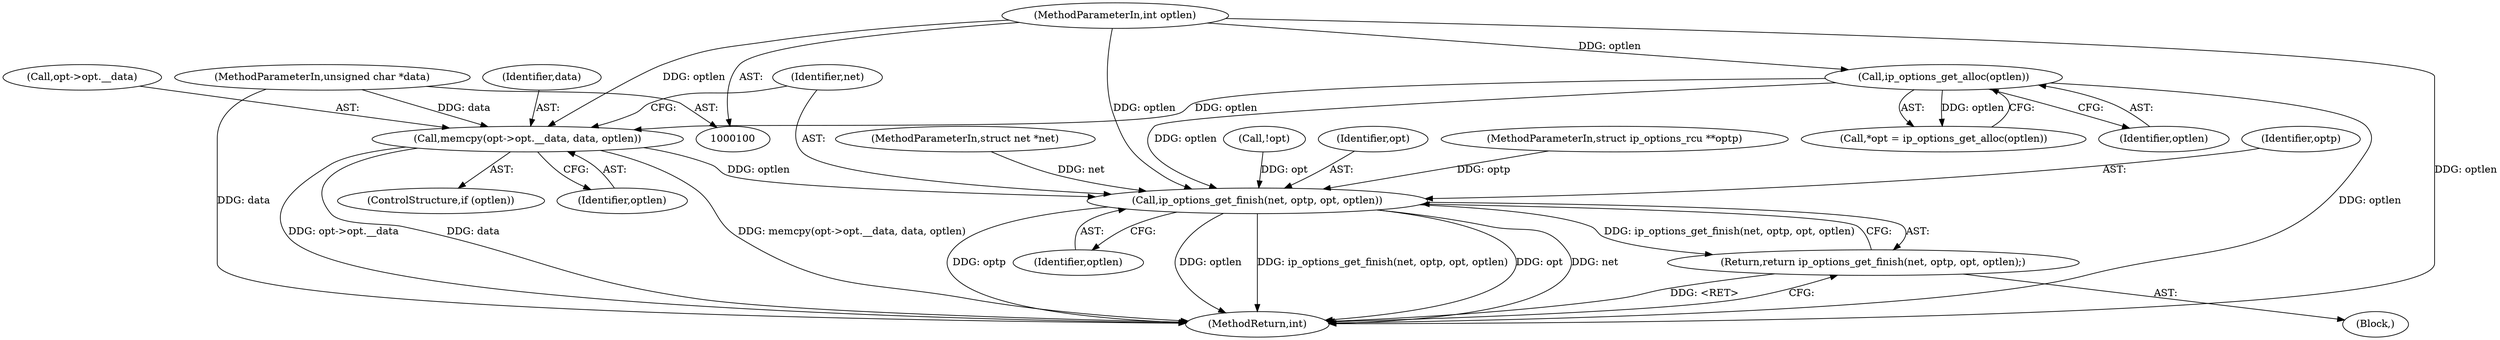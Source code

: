 digraph "0_linux_f6d8bd051c391c1c0458a30b2a7abcd939329259_17@API" {
"1000119" [label="(Call,memcpy(opt->opt.__data, data, optlen))"];
"1000103" [label="(MethodParameterIn,unsigned char *data)"];
"1000109" [label="(Call,ip_options_get_alloc(optlen))"];
"1000104" [label="(MethodParameterIn,int optlen)"];
"1000128" [label="(Call,ip_options_get_finish(net, optp, opt, optlen))"];
"1000127" [label="(Return,return ip_options_get_finish(net, optp, opt, optlen);)"];
"1000110" [label="(Identifier,optlen)"];
"1000112" [label="(Call,!opt)"];
"1000117" [label="(ControlStructure,if (optlen))"];
"1000127" [label="(Return,return ip_options_get_finish(net, optp, opt, optlen);)"];
"1000120" [label="(Call,opt->opt.__data)"];
"1000131" [label="(Identifier,opt)"];
"1000103" [label="(MethodParameterIn,unsigned char *data)"];
"1000102" [label="(MethodParameterIn,struct ip_options_rcu **optp)"];
"1000126" [label="(Identifier,optlen)"];
"1000128" [label="(Call,ip_options_get_finish(net, optp, opt, optlen))"];
"1000107" [label="(Call,*opt = ip_options_get_alloc(optlen))"];
"1000125" [label="(Identifier,data)"];
"1000130" [label="(Identifier,optp)"];
"1000129" [label="(Identifier,net)"];
"1000119" [label="(Call,memcpy(opt->opt.__data, data, optlen))"];
"1000101" [label="(MethodParameterIn,struct net *net)"];
"1000105" [label="(Block,)"];
"1000133" [label="(MethodReturn,int)"];
"1000104" [label="(MethodParameterIn,int optlen)"];
"1000132" [label="(Identifier,optlen)"];
"1000109" [label="(Call,ip_options_get_alloc(optlen))"];
"1000119" -> "1000117"  [label="AST: "];
"1000119" -> "1000126"  [label="CFG: "];
"1000120" -> "1000119"  [label="AST: "];
"1000125" -> "1000119"  [label="AST: "];
"1000126" -> "1000119"  [label="AST: "];
"1000129" -> "1000119"  [label="CFG: "];
"1000119" -> "1000133"  [label="DDG: data"];
"1000119" -> "1000133"  [label="DDG: memcpy(opt->opt.__data, data, optlen)"];
"1000119" -> "1000133"  [label="DDG: opt->opt.__data"];
"1000103" -> "1000119"  [label="DDG: data"];
"1000109" -> "1000119"  [label="DDG: optlen"];
"1000104" -> "1000119"  [label="DDG: optlen"];
"1000119" -> "1000128"  [label="DDG: optlen"];
"1000103" -> "1000100"  [label="AST: "];
"1000103" -> "1000133"  [label="DDG: data"];
"1000109" -> "1000107"  [label="AST: "];
"1000109" -> "1000110"  [label="CFG: "];
"1000110" -> "1000109"  [label="AST: "];
"1000107" -> "1000109"  [label="CFG: "];
"1000109" -> "1000133"  [label="DDG: optlen"];
"1000109" -> "1000107"  [label="DDG: optlen"];
"1000104" -> "1000109"  [label="DDG: optlen"];
"1000109" -> "1000128"  [label="DDG: optlen"];
"1000104" -> "1000100"  [label="AST: "];
"1000104" -> "1000133"  [label="DDG: optlen"];
"1000104" -> "1000128"  [label="DDG: optlen"];
"1000128" -> "1000127"  [label="AST: "];
"1000128" -> "1000132"  [label="CFG: "];
"1000129" -> "1000128"  [label="AST: "];
"1000130" -> "1000128"  [label="AST: "];
"1000131" -> "1000128"  [label="AST: "];
"1000132" -> "1000128"  [label="AST: "];
"1000127" -> "1000128"  [label="CFG: "];
"1000128" -> "1000133"  [label="DDG: optp"];
"1000128" -> "1000133"  [label="DDG: optlen"];
"1000128" -> "1000133"  [label="DDG: ip_options_get_finish(net, optp, opt, optlen)"];
"1000128" -> "1000133"  [label="DDG: opt"];
"1000128" -> "1000133"  [label="DDG: net"];
"1000128" -> "1000127"  [label="DDG: ip_options_get_finish(net, optp, opt, optlen)"];
"1000101" -> "1000128"  [label="DDG: net"];
"1000102" -> "1000128"  [label="DDG: optp"];
"1000112" -> "1000128"  [label="DDG: opt"];
"1000127" -> "1000105"  [label="AST: "];
"1000133" -> "1000127"  [label="CFG: "];
"1000127" -> "1000133"  [label="DDG: <RET>"];
}
